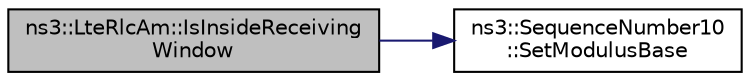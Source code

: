digraph "ns3::LteRlcAm::IsInsideReceivingWindow"
{
  edge [fontname="Helvetica",fontsize="10",labelfontname="Helvetica",labelfontsize="10"];
  node [fontname="Helvetica",fontsize="10",shape=record];
  rankdir="LR";
  Node1 [label="ns3::LteRlcAm::IsInsideReceiving\lWindow",height=0.2,width=0.4,color="black", fillcolor="grey75", style="filled", fontcolor="black"];
  Node1 -> Node2 [color="midnightblue",fontsize="10",style="solid"];
  Node2 [label="ns3::SequenceNumber10\l::SetModulusBase",height=0.2,width=0.4,color="black", fillcolor="white", style="filled",URL="$d1/d38/classns3_1_1SequenceNumber10.html#afd6d1e35503ecdab3a9b4b3e8c77e47c"];
}
